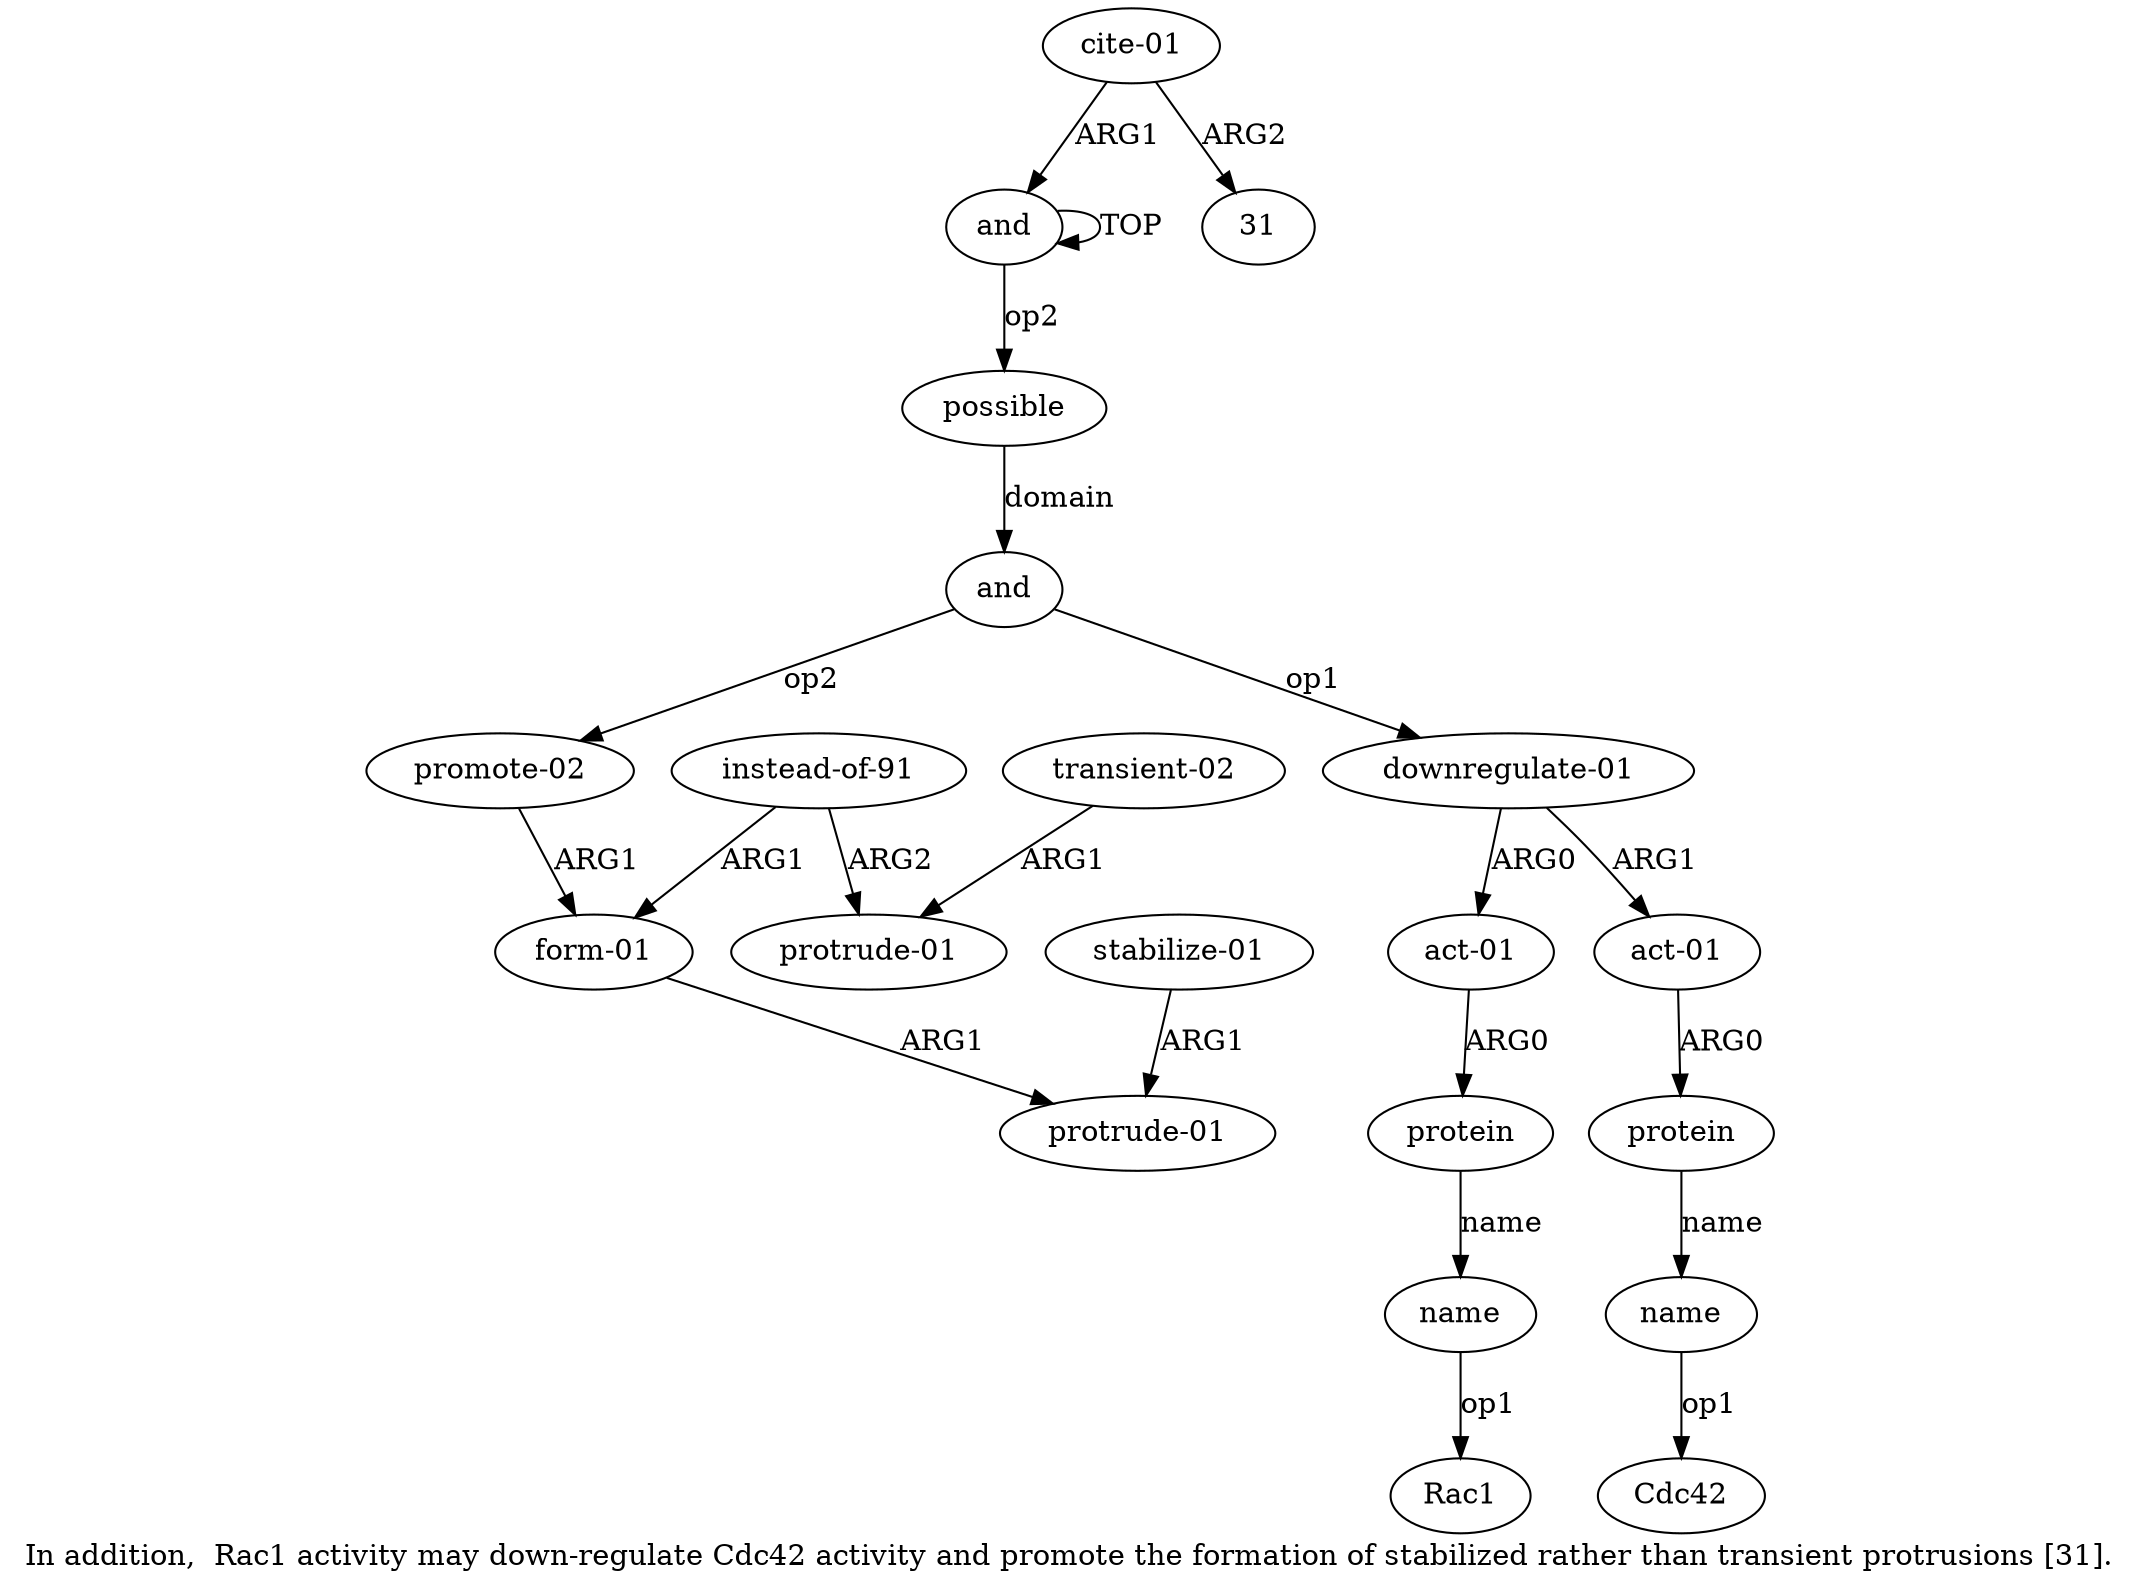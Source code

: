 digraph  {
	graph [label="In addition,  Rac1 activity may down-regulate Cdc42 activity and promote the formation of stabilized rather than transient protrusions [\
31]."];
	node [label="\N"];
	a15	 [color=black,
		gold_ind=15,
		gold_label="protrude-01",
		label="protrude-01",
		test_ind=15,
		test_label="protrude-01"];
	a14	 [color=black,
		gold_ind=14,
		gold_label="instead-of-91",
		label="instead-of-91",
		test_ind=14,
		test_label="instead-of-91"];
	a14 -> a15 [key=0,
	color=black,
	gold_label=ARG2,
	label=ARG2,
	test_label=ARG2];
a11 [color=black,
	gold_ind=11,
	gold_label="form-01",
	label="form-01",
	test_ind=11,
	test_label="form-01"];
a14 -> a11 [key=0,
color=black,
gold_label=ARG1,
label=ARG1,
test_label=ARG1];
a17 [color=black,
gold_ind=17,
gold_label="cite-01",
label="cite-01",
test_ind=17,
test_label="cite-01"];
a0 [color=black,
gold_ind=0,
gold_label=and,
label=and,
test_ind=0,
test_label=and];
a17 -> a0 [key=0,
color=black,
gold_label=ARG1,
label=ARG1,
test_label=ARG1];
"a17 31" [color=black,
gold_ind=-1,
gold_label=31,
label=31,
test_ind=-1,
test_label=31];
a17 -> "a17 31" [key=0,
color=black,
gold_label=ARG2,
label=ARG2,
test_label=ARG2];
a16 [color=black,
gold_ind=16,
gold_label="transient-02",
label="transient-02",
test_ind=16,
test_label="transient-02"];
a16 -> a15 [key=0,
color=black,
gold_label=ARG1,
label=ARG1,
test_label=ARG1];
a12 [color=black,
gold_ind=12,
gold_label="protrude-01",
label="protrude-01",
test_ind=12,
test_label="protrude-01"];
a11 -> a12 [key=0,
color=black,
gold_label=ARG1,
label=ARG1,
test_label=ARG1];
a10 [color=black,
gold_ind=10,
gold_label="promote-02",
label="promote-02",
test_ind=10,
test_label="promote-02"];
a10 -> a11 [key=0,
color=black,
gold_label=ARG1,
label=ARG1,
test_label=ARG1];
a13 [color=black,
gold_ind=13,
gold_label="stabilize-01",
label="stabilize-01",
test_ind=13,
test_label="stabilize-01"];
a13 -> a12 [key=0,
color=black,
gold_label=ARG1,
label=ARG1,
test_label=ARG1];
"a6 Rac1" [color=black,
gold_ind=-1,
gold_label=Rac1,
label=Rac1,
test_ind=-1,
test_label=Rac1];
a1 [color=black,
gold_ind=1,
gold_label=possible,
label=possible,
test_ind=1,
test_label=possible];
a2 [color=black,
gold_ind=2,
gold_label=and,
label=and,
test_ind=2,
test_label=and];
a1 -> a2 [key=0,
color=black,
gold_label=domain,
label=domain,
test_label=domain];
a0 -> a1 [key=0,
color=black,
gold_label=op2,
label=op2,
test_label=op2];
a0 -> a0 [key=0,
color=black,
gold_label=TOP,
label=TOP,
test_label=TOP];
a3 [color=black,
gold_ind=3,
gold_label="downregulate-01",
label="downregulate-01",
test_ind=3,
test_label="downregulate-01"];
a4 [color=black,
gold_ind=4,
gold_label="act-01",
label="act-01",
test_ind=4,
test_label="act-01"];
a3 -> a4 [key=0,
color=black,
gold_label=ARG0,
label=ARG0,
test_label=ARG0];
a7 [color=black,
gold_ind=7,
gold_label="act-01",
label="act-01",
test_ind=7,
test_label="act-01"];
a3 -> a7 [key=0,
color=black,
gold_label=ARG1,
label=ARG1,
test_label=ARG1];
a2 -> a10 [key=0,
color=black,
gold_label=op2,
label=op2,
test_label=op2];
a2 -> a3 [key=0,
color=black,
gold_label=op1,
label=op1,
test_label=op1];
a5 [color=black,
gold_ind=5,
gold_label=protein,
label=protein,
test_ind=5,
test_label=protein];
a6 [color=black,
gold_ind=6,
gold_label=name,
label=name,
test_ind=6,
test_label=name];
a5 -> a6 [key=0,
color=black,
gold_label=name,
label=name,
test_label=name];
a4 -> a5 [key=0,
color=black,
gold_label=ARG0,
label=ARG0,
test_label=ARG0];
a8 [color=black,
gold_ind=8,
gold_label=protein,
label=protein,
test_ind=8,
test_label=protein];
a7 -> a8 [key=0,
color=black,
gold_label=ARG0,
label=ARG0,
test_label=ARG0];
a6 -> "a6 Rac1" [key=0,
color=black,
gold_label=op1,
label=op1,
test_label=op1];
a9 [color=black,
gold_ind=9,
gold_label=name,
label=name,
test_ind=9,
test_label=name];
"a9 Cdc42" [color=black,
gold_ind=-1,
gold_label=Cdc42,
label=Cdc42,
test_ind=-1,
test_label=Cdc42];
a9 -> "a9 Cdc42" [key=0,
color=black,
gold_label=op1,
label=op1,
test_label=op1];
a8 -> a9 [key=0,
color=black,
gold_label=name,
label=name,
test_label=name];
}
